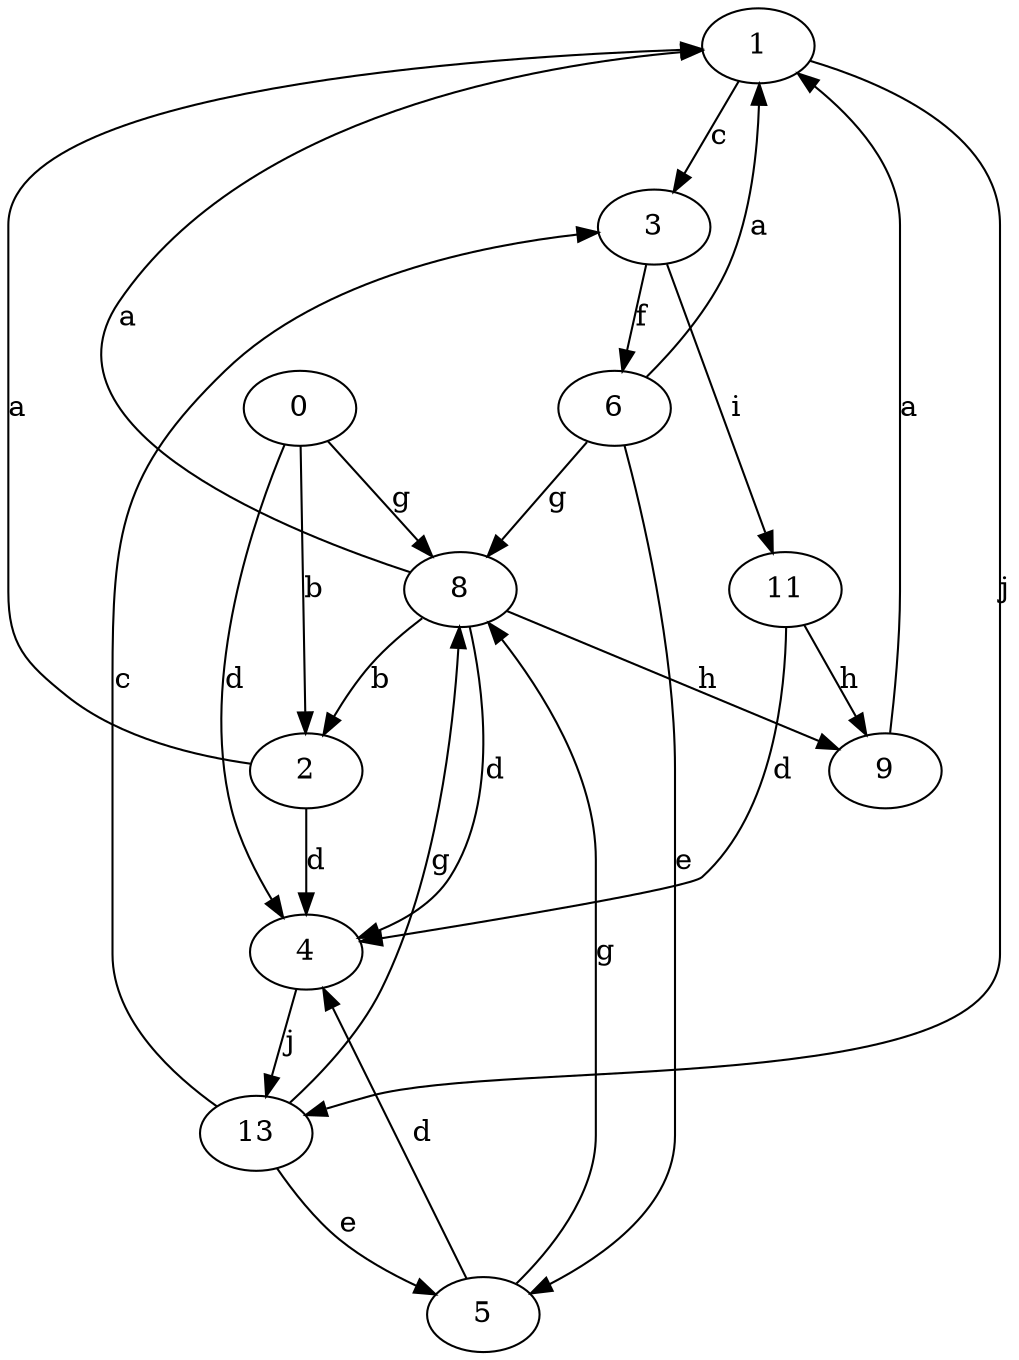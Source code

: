 strict digraph  {
1;
2;
3;
4;
0;
5;
6;
8;
9;
11;
13;
1 -> 3  [label=c];
1 -> 13  [label=j];
2 -> 1  [label=a];
2 -> 4  [label=d];
3 -> 6  [label=f];
3 -> 11  [label=i];
4 -> 13  [label=j];
0 -> 2  [label=b];
0 -> 4  [label=d];
0 -> 8  [label=g];
5 -> 4  [label=d];
5 -> 8  [label=g];
6 -> 1  [label=a];
6 -> 5  [label=e];
6 -> 8  [label=g];
8 -> 1  [label=a];
8 -> 2  [label=b];
8 -> 4  [label=d];
8 -> 9  [label=h];
9 -> 1  [label=a];
11 -> 4  [label=d];
11 -> 9  [label=h];
13 -> 3  [label=c];
13 -> 5  [label=e];
13 -> 8  [label=g];
}
